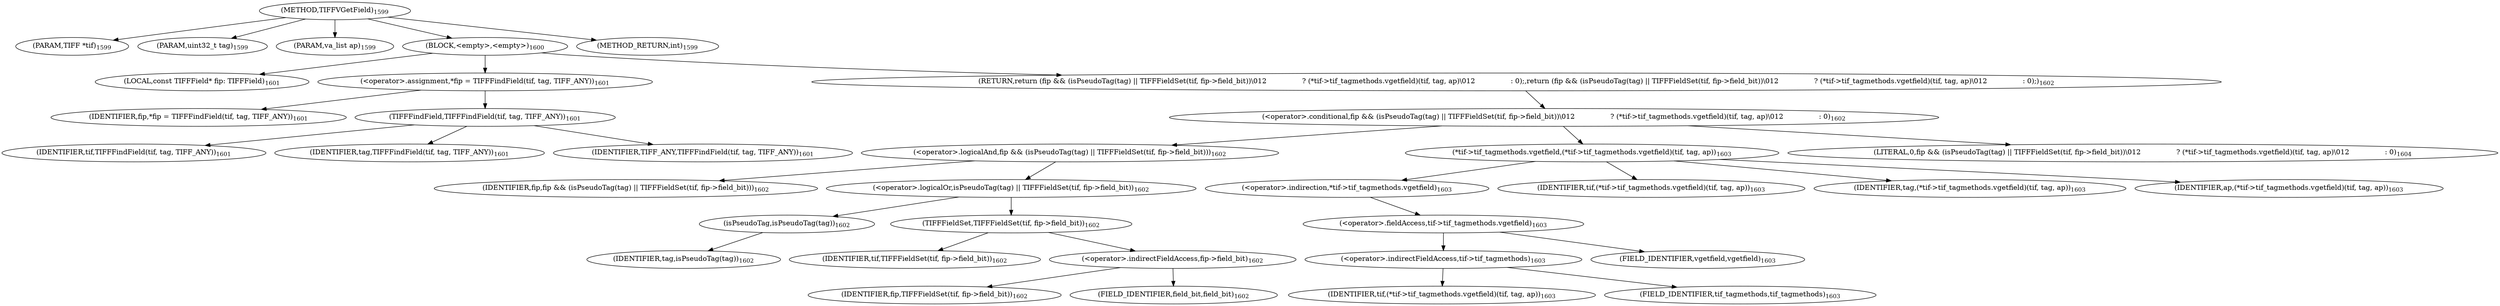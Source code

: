 digraph "TIFFVGetField" {  
"43176" [label = <(METHOD,TIFFVGetField)<SUB>1599</SUB>> ]
"43177" [label = <(PARAM,TIFF *tif)<SUB>1599</SUB>> ]
"43178" [label = <(PARAM,uint32_t tag)<SUB>1599</SUB>> ]
"43179" [label = <(PARAM,va_list ap)<SUB>1599</SUB>> ]
"43180" [label = <(BLOCK,&lt;empty&gt;,&lt;empty&gt;)<SUB>1600</SUB>> ]
"43181" [label = <(LOCAL,const TIFFField* fip: TIFFField)<SUB>1601</SUB>> ]
"43182" [label = <(&lt;operator&gt;.assignment,*fip = TIFFFindField(tif, tag, TIFF_ANY))<SUB>1601</SUB>> ]
"43183" [label = <(IDENTIFIER,fip,*fip = TIFFFindField(tif, tag, TIFF_ANY))<SUB>1601</SUB>> ]
"43184" [label = <(TIFFFindField,TIFFFindField(tif, tag, TIFF_ANY))<SUB>1601</SUB>> ]
"43185" [label = <(IDENTIFIER,tif,TIFFFindField(tif, tag, TIFF_ANY))<SUB>1601</SUB>> ]
"43186" [label = <(IDENTIFIER,tag,TIFFFindField(tif, tag, TIFF_ANY))<SUB>1601</SUB>> ]
"43187" [label = <(IDENTIFIER,TIFF_ANY,TIFFFindField(tif, tag, TIFF_ANY))<SUB>1601</SUB>> ]
"43188" [label = <(RETURN,return (fip &amp;&amp; (isPseudoTag(tag) || TIFFFieldSet(tif, fip-&gt;field_bit))\012                ? (*tif-&gt;tif_tagmethods.vgetfield)(tif, tag, ap)\012                : 0);,return (fip &amp;&amp; (isPseudoTag(tag) || TIFFFieldSet(tif, fip-&gt;field_bit))\012                ? (*tif-&gt;tif_tagmethods.vgetfield)(tif, tag, ap)\012                : 0);)<SUB>1602</SUB>> ]
"43189" [label = <(&lt;operator&gt;.conditional,fip &amp;&amp; (isPseudoTag(tag) || TIFFFieldSet(tif, fip-&gt;field_bit))\012                ? (*tif-&gt;tif_tagmethods.vgetfield)(tif, tag, ap)\012                : 0)<SUB>1602</SUB>> ]
"43190" [label = <(&lt;operator&gt;.logicalAnd,fip &amp;&amp; (isPseudoTag(tag) || TIFFFieldSet(tif, fip-&gt;field_bit)))<SUB>1602</SUB>> ]
"43191" [label = <(IDENTIFIER,fip,fip &amp;&amp; (isPseudoTag(tag) || TIFFFieldSet(tif, fip-&gt;field_bit)))<SUB>1602</SUB>> ]
"43192" [label = <(&lt;operator&gt;.logicalOr,isPseudoTag(tag) || TIFFFieldSet(tif, fip-&gt;field_bit))<SUB>1602</SUB>> ]
"43193" [label = <(isPseudoTag,isPseudoTag(tag))<SUB>1602</SUB>> ]
"43194" [label = <(IDENTIFIER,tag,isPseudoTag(tag))<SUB>1602</SUB>> ]
"43195" [label = <(TIFFFieldSet,TIFFFieldSet(tif, fip-&gt;field_bit))<SUB>1602</SUB>> ]
"43196" [label = <(IDENTIFIER,tif,TIFFFieldSet(tif, fip-&gt;field_bit))<SUB>1602</SUB>> ]
"43197" [label = <(&lt;operator&gt;.indirectFieldAccess,fip-&gt;field_bit)<SUB>1602</SUB>> ]
"43198" [label = <(IDENTIFIER,fip,TIFFFieldSet(tif, fip-&gt;field_bit))<SUB>1602</SUB>> ]
"43199" [label = <(FIELD_IDENTIFIER,field_bit,field_bit)<SUB>1602</SUB>> ]
"43200" [label = <(*tif-&gt;tif_tagmethods.vgetfield,(*tif-&gt;tif_tagmethods.vgetfield)(tif, tag, ap))<SUB>1603</SUB>> ]
"43201" [label = <(&lt;operator&gt;.indirection,*tif-&gt;tif_tagmethods.vgetfield)<SUB>1603</SUB>> ]
"43202" [label = <(&lt;operator&gt;.fieldAccess,tif-&gt;tif_tagmethods.vgetfield)<SUB>1603</SUB>> ]
"43203" [label = <(&lt;operator&gt;.indirectFieldAccess,tif-&gt;tif_tagmethods)<SUB>1603</SUB>> ]
"43204" [label = <(IDENTIFIER,tif,(*tif-&gt;tif_tagmethods.vgetfield)(tif, tag, ap))<SUB>1603</SUB>> ]
"43205" [label = <(FIELD_IDENTIFIER,tif_tagmethods,tif_tagmethods)<SUB>1603</SUB>> ]
"43206" [label = <(FIELD_IDENTIFIER,vgetfield,vgetfield)<SUB>1603</SUB>> ]
"43207" [label = <(IDENTIFIER,tif,(*tif-&gt;tif_tagmethods.vgetfield)(tif, tag, ap))<SUB>1603</SUB>> ]
"43208" [label = <(IDENTIFIER,tag,(*tif-&gt;tif_tagmethods.vgetfield)(tif, tag, ap))<SUB>1603</SUB>> ]
"43209" [label = <(IDENTIFIER,ap,(*tif-&gt;tif_tagmethods.vgetfield)(tif, tag, ap))<SUB>1603</SUB>> ]
"43210" [label = <(LITERAL,0,fip &amp;&amp; (isPseudoTag(tag) || TIFFFieldSet(tif, fip-&gt;field_bit))\012                ? (*tif-&gt;tif_tagmethods.vgetfield)(tif, tag, ap)\012                : 0)<SUB>1604</SUB>> ]
"43211" [label = <(METHOD_RETURN,int)<SUB>1599</SUB>> ]
  "43176" -> "43177" 
  "43176" -> "43178" 
  "43176" -> "43179" 
  "43176" -> "43180" 
  "43176" -> "43211" 
  "43180" -> "43181" 
  "43180" -> "43182" 
  "43180" -> "43188" 
  "43182" -> "43183" 
  "43182" -> "43184" 
  "43184" -> "43185" 
  "43184" -> "43186" 
  "43184" -> "43187" 
  "43188" -> "43189" 
  "43189" -> "43190" 
  "43189" -> "43200" 
  "43189" -> "43210" 
  "43190" -> "43191" 
  "43190" -> "43192" 
  "43192" -> "43193" 
  "43192" -> "43195" 
  "43193" -> "43194" 
  "43195" -> "43196" 
  "43195" -> "43197" 
  "43197" -> "43198" 
  "43197" -> "43199" 
  "43200" -> "43201" 
  "43200" -> "43207" 
  "43200" -> "43208" 
  "43200" -> "43209" 
  "43201" -> "43202" 
  "43202" -> "43203" 
  "43202" -> "43206" 
  "43203" -> "43204" 
  "43203" -> "43205" 
}
